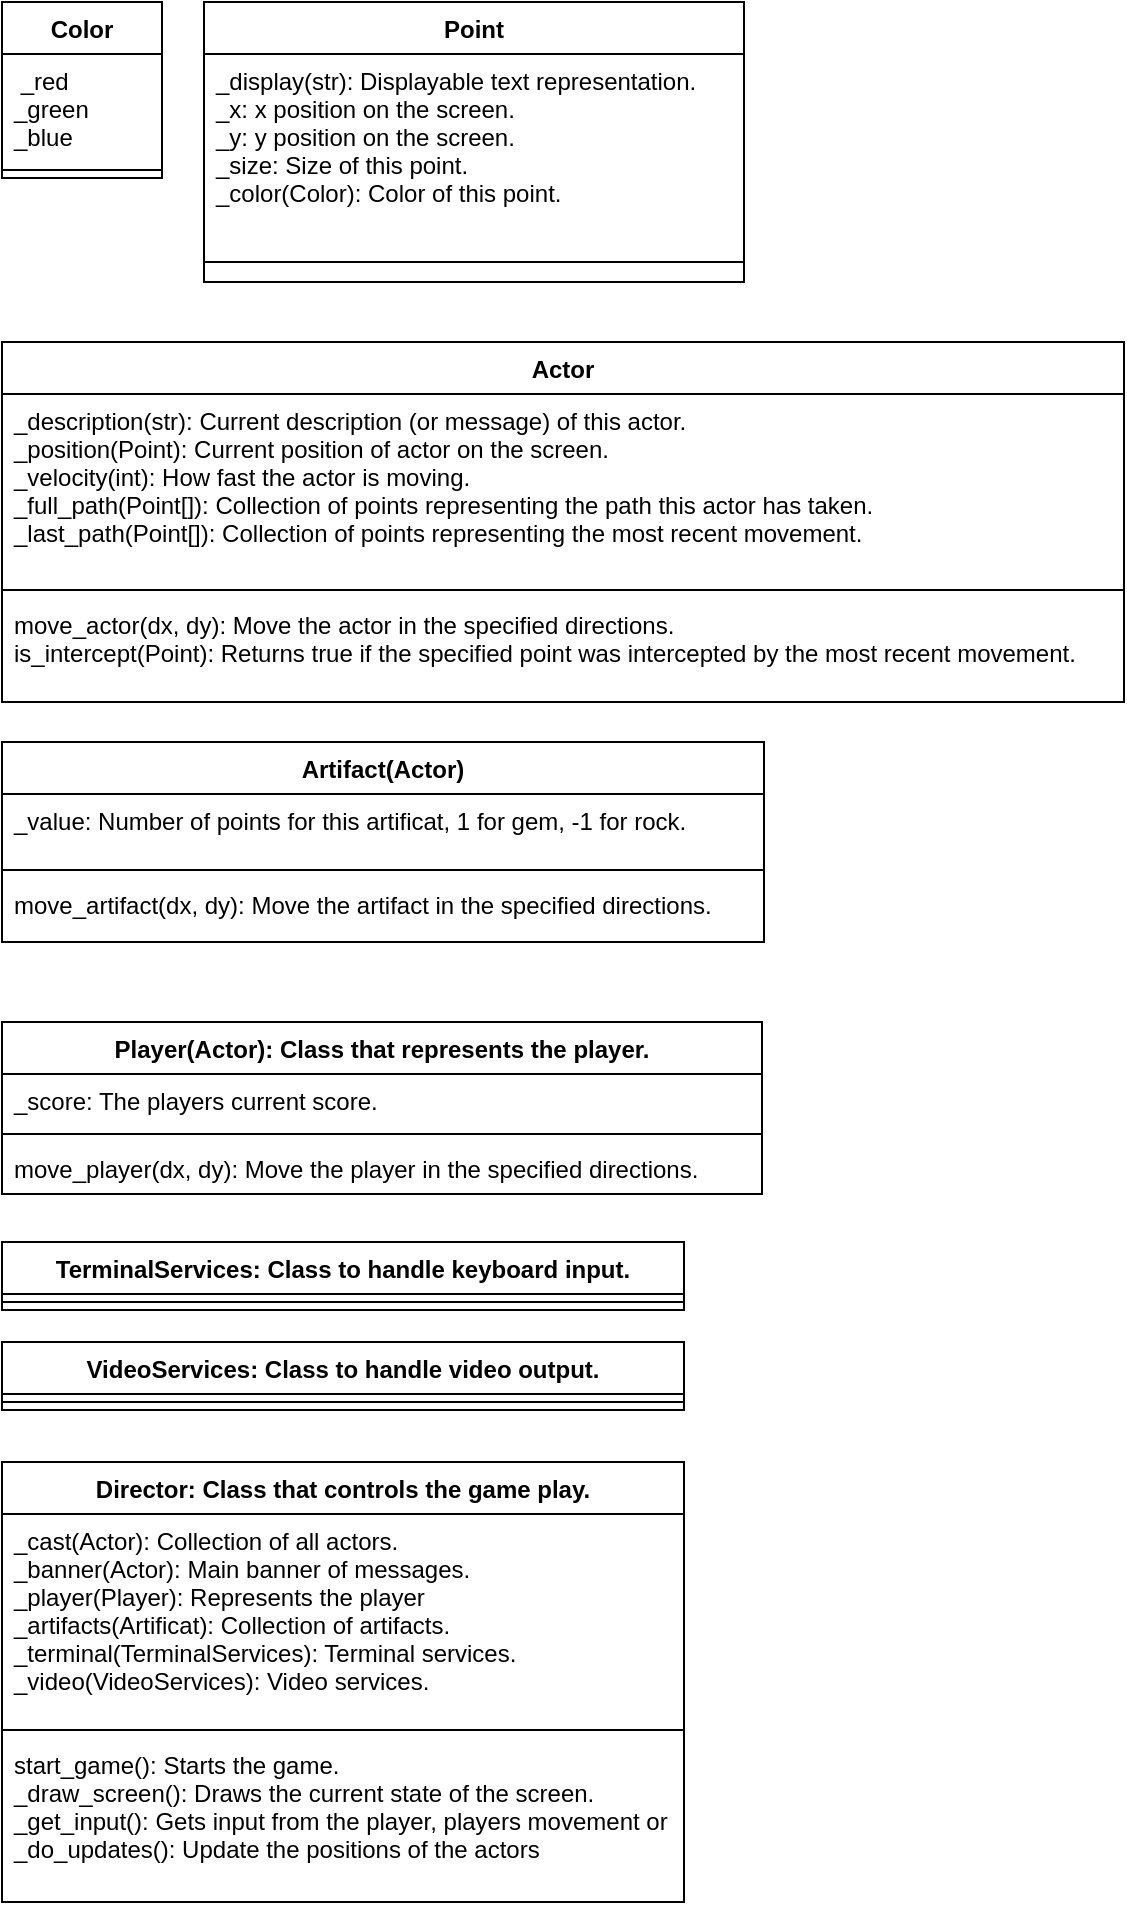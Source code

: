 <mxfile version="20.6.0"><diagram id="oXtyXGXzKOf1lHfIGbCs" name="Page-1"><mxGraphModel dx="718" dy="443" grid="1" gridSize="10" guides="1" tooltips="1" connect="1" arrows="1" fold="1" page="1" pageScale="1" pageWidth="850" pageHeight="1100" math="0" shadow="0"><root><mxCell id="0"/><mxCell id="1" parent="0"/><mxCell id="6TgLRD39MfZRra_FazDH-1" value="Color" style="swimlane;fontStyle=1;align=center;verticalAlign=top;childLayout=stackLayout;horizontal=1;startSize=26;horizontalStack=0;resizeParent=1;resizeParentMax=0;resizeLast=0;collapsible=1;marginBottom=0;" vertex="1" parent="1"><mxGeometry x="39" y="30" width="80" height="88" as="geometry"/></mxCell><mxCell id="6TgLRD39MfZRra_FazDH-2" value=" _red&#xA;_green&#xA;_blue&#xA;" style="text;strokeColor=none;fillColor=none;align=left;verticalAlign=top;spacingLeft=4;spacingRight=4;overflow=hidden;rotatable=0;points=[[0,0.5],[1,0.5]];portConstraint=eastwest;" vertex="1" parent="6TgLRD39MfZRra_FazDH-1"><mxGeometry y="26" width="80" height="54" as="geometry"/></mxCell><mxCell id="6TgLRD39MfZRra_FazDH-3" value="" style="line;strokeWidth=1;fillColor=none;align=left;verticalAlign=middle;spacingTop=-1;spacingLeft=3;spacingRight=3;rotatable=0;labelPosition=right;points=[];portConstraint=eastwest;strokeColor=inherit;" vertex="1" parent="6TgLRD39MfZRra_FazDH-1"><mxGeometry y="80" width="80" height="8" as="geometry"/></mxCell><mxCell id="6TgLRD39MfZRra_FazDH-5" value="Point" style="swimlane;fontStyle=1;align=center;verticalAlign=top;childLayout=stackLayout;horizontal=1;startSize=26;horizontalStack=0;resizeParent=1;resizeParentMax=0;resizeLast=0;collapsible=1;marginBottom=0;" vertex="1" parent="1"><mxGeometry x="140" y="30" width="270" height="140" as="geometry"><mxRectangle x="210" y="30" width="70" height="30" as="alternateBounds"/></mxGeometry></mxCell><mxCell id="6TgLRD39MfZRra_FazDH-6" value="_display(str): Displayable text representation.&#xA;_x: x position on the screen.&#xA;_y: y position on the screen.&#xA;_size: Size of this point.&#xA;_color(Color): Color of this point." style="text;strokeColor=none;fillColor=none;align=left;verticalAlign=top;spacingLeft=4;spacingRight=4;overflow=hidden;rotatable=0;points=[[0,0.5],[1,0.5]];portConstraint=eastwest;" vertex="1" parent="6TgLRD39MfZRra_FazDH-5"><mxGeometry y="26" width="270" height="94" as="geometry"/></mxCell><mxCell id="6TgLRD39MfZRra_FazDH-7" value="" style="line;strokeWidth=1;fillColor=none;align=left;verticalAlign=middle;spacingTop=-1;spacingLeft=3;spacingRight=3;rotatable=0;labelPosition=right;points=[];portConstraint=eastwest;strokeColor=inherit;" vertex="1" parent="6TgLRD39MfZRra_FazDH-5"><mxGeometry y="120" width="270" height="20" as="geometry"/></mxCell><mxCell id="6TgLRD39MfZRra_FazDH-11" value="Actor" style="swimlane;fontStyle=1;align=center;verticalAlign=top;childLayout=stackLayout;horizontal=1;startSize=26;horizontalStack=0;resizeParent=1;resizeParentMax=0;resizeLast=0;collapsible=1;marginBottom=0;" vertex="1" parent="1"><mxGeometry x="39" y="200" width="561" height="180" as="geometry"/></mxCell><mxCell id="6TgLRD39MfZRra_FazDH-12" value="_description(str): Current description (or message) of this actor.&#xA;_position(Point): Current position of actor on the screen.&#xA;_velocity(int): How fast the actor is moving.&#xA;_full_path(Point[]): Collection of points representing the path this actor has taken.&#xA;_last_path(Point[]): Collection of points representing the most recent movement." style="text;strokeColor=none;fillColor=none;align=left;verticalAlign=top;spacingLeft=4;spacingRight=4;overflow=hidden;rotatable=0;points=[[0,0.5],[1,0.5]];portConstraint=eastwest;" vertex="1" parent="6TgLRD39MfZRra_FazDH-11"><mxGeometry y="26" width="561" height="94" as="geometry"/></mxCell><mxCell id="6TgLRD39MfZRra_FazDH-13" value="" style="line;strokeWidth=1;fillColor=none;align=left;verticalAlign=middle;spacingTop=-1;spacingLeft=3;spacingRight=3;rotatable=0;labelPosition=right;points=[];portConstraint=eastwest;strokeColor=inherit;" vertex="1" parent="6TgLRD39MfZRra_FazDH-11"><mxGeometry y="120" width="561" height="8" as="geometry"/></mxCell><mxCell id="6TgLRD39MfZRra_FazDH-14" value="move_actor(dx, dy): Move the actor in the specified directions.&#xA;is_intercept(Point): Returns true if the specified point was intercepted by the most recent movement.&#xA;" style="text;strokeColor=none;fillColor=none;align=left;verticalAlign=top;spacingLeft=4;spacingRight=4;overflow=hidden;rotatable=0;points=[[0,0.5],[1,0.5]];portConstraint=eastwest;" vertex="1" parent="6TgLRD39MfZRra_FazDH-11"><mxGeometry y="128" width="561" height="52" as="geometry"/></mxCell><mxCell id="6TgLRD39MfZRra_FazDH-15" value="Artifact(Actor)" style="swimlane;fontStyle=1;align=center;verticalAlign=top;childLayout=stackLayout;horizontal=1;startSize=26;horizontalStack=0;resizeParent=1;resizeParentMax=0;resizeLast=0;collapsible=1;marginBottom=0;" vertex="1" parent="1"><mxGeometry x="39" y="400" width="381" height="100" as="geometry"/></mxCell><mxCell id="6TgLRD39MfZRra_FazDH-16" value="_value: Number of points for this artificat, 1 for gem, -1 for rock." style="text;strokeColor=none;fillColor=none;align=left;verticalAlign=top;spacingLeft=4;spacingRight=4;overflow=hidden;rotatable=0;points=[[0,0.5],[1,0.5]];portConstraint=eastwest;" vertex="1" parent="6TgLRD39MfZRra_FazDH-15"><mxGeometry y="26" width="381" height="34" as="geometry"/></mxCell><mxCell id="6TgLRD39MfZRra_FazDH-17" value="" style="line;strokeWidth=1;fillColor=none;align=left;verticalAlign=middle;spacingTop=-1;spacingLeft=3;spacingRight=3;rotatable=0;labelPosition=right;points=[];portConstraint=eastwest;strokeColor=inherit;" vertex="1" parent="6TgLRD39MfZRra_FazDH-15"><mxGeometry y="60" width="381" height="8" as="geometry"/></mxCell><mxCell id="6TgLRD39MfZRra_FazDH-18" value="move_artifact(dx, dy): Move the artifact in the specified directions." style="text;strokeColor=none;fillColor=none;align=left;verticalAlign=top;spacingLeft=4;spacingRight=4;overflow=hidden;rotatable=0;points=[[0,0.5],[1,0.5]];portConstraint=eastwest;" vertex="1" parent="6TgLRD39MfZRra_FazDH-15"><mxGeometry y="68" width="381" height="32" as="geometry"/></mxCell><mxCell id="6TgLRD39MfZRra_FazDH-19" value="Player(Actor): Class that represents the player." style="swimlane;fontStyle=1;align=center;verticalAlign=top;childLayout=stackLayout;horizontal=1;startSize=26;horizontalStack=0;resizeParent=1;resizeParentMax=0;resizeLast=0;collapsible=1;marginBottom=0;" vertex="1" parent="1"><mxGeometry x="39" y="540" width="380" height="86" as="geometry"/></mxCell><mxCell id="6TgLRD39MfZRra_FazDH-20" value="_score: The players current score." style="text;strokeColor=none;fillColor=none;align=left;verticalAlign=top;spacingLeft=4;spacingRight=4;overflow=hidden;rotatable=0;points=[[0,0.5],[1,0.5]];portConstraint=eastwest;" vertex="1" parent="6TgLRD39MfZRra_FazDH-19"><mxGeometry y="26" width="380" height="26" as="geometry"/></mxCell><mxCell id="6TgLRD39MfZRra_FazDH-21" value="" style="line;strokeWidth=1;fillColor=none;align=left;verticalAlign=middle;spacingTop=-1;spacingLeft=3;spacingRight=3;rotatable=0;labelPosition=right;points=[];portConstraint=eastwest;strokeColor=inherit;" vertex="1" parent="6TgLRD39MfZRra_FazDH-19"><mxGeometry y="52" width="380" height="8" as="geometry"/></mxCell><mxCell id="6TgLRD39MfZRra_FazDH-22" value="move_player(dx, dy): Move the player in the specified directions." style="text;strokeColor=none;fillColor=none;align=left;verticalAlign=top;spacingLeft=4;spacingRight=4;overflow=hidden;rotatable=0;points=[[0,0.5],[1,0.5]];portConstraint=eastwest;" vertex="1" parent="6TgLRD39MfZRra_FazDH-19"><mxGeometry y="60" width="380" height="26" as="geometry"/></mxCell><mxCell id="6TgLRD39MfZRra_FazDH-23" value="TerminalServices: Class to handle keyboard input.&#xA;" style="swimlane;fontStyle=1;align=center;verticalAlign=top;childLayout=stackLayout;horizontal=1;startSize=26;horizontalStack=0;resizeParent=1;resizeParentMax=0;resizeLast=0;collapsible=1;marginBottom=0;" vertex="1" parent="1"><mxGeometry x="39" y="650" width="341" height="34" as="geometry"/></mxCell><mxCell id="6TgLRD39MfZRra_FazDH-25" value="" style="line;strokeWidth=1;fillColor=none;align=left;verticalAlign=middle;spacingTop=-1;spacingLeft=3;spacingRight=3;rotatable=0;labelPosition=right;points=[];portConstraint=eastwest;strokeColor=inherit;" vertex="1" parent="6TgLRD39MfZRra_FazDH-23"><mxGeometry y="26" width="341" height="8" as="geometry"/></mxCell><mxCell id="6TgLRD39MfZRra_FazDH-27" value="VideoServices: Class to handle video output." style="swimlane;fontStyle=1;align=center;verticalAlign=top;childLayout=stackLayout;horizontal=1;startSize=26;horizontalStack=0;resizeParent=1;resizeParentMax=0;resizeLast=0;collapsible=1;marginBottom=0;" vertex="1" parent="1"><mxGeometry x="39" y="700" width="341" height="34" as="geometry"/></mxCell><mxCell id="6TgLRD39MfZRra_FazDH-29" value="" style="line;strokeWidth=1;fillColor=none;align=left;verticalAlign=middle;spacingTop=-1;spacingLeft=3;spacingRight=3;rotatable=0;labelPosition=right;points=[];portConstraint=eastwest;strokeColor=inherit;" vertex="1" parent="6TgLRD39MfZRra_FazDH-27"><mxGeometry y="26" width="341" height="8" as="geometry"/></mxCell><mxCell id="6TgLRD39MfZRra_FazDH-31" value="Director: Class that controls the game play." style="swimlane;fontStyle=1;align=center;verticalAlign=top;childLayout=stackLayout;horizontal=1;startSize=26;horizontalStack=0;resizeParent=1;resizeParentMax=0;resizeLast=0;collapsible=1;marginBottom=0;" vertex="1" parent="1"><mxGeometry x="39" y="760" width="341" height="220" as="geometry"/></mxCell><mxCell id="6TgLRD39MfZRra_FazDH-32" value="_cast(Actor): Collection of all actors.&#xA;_banner(Actor): Main banner of messages.&#xA;_player(Player): Represents the player&#xA;_artifacts(Artificat): Collection of artifacts.&#xA;_terminal(TerminalServices): Terminal services.&#xA;_video(VideoServices): Video services." style="text;strokeColor=none;fillColor=none;align=left;verticalAlign=top;spacingLeft=4;spacingRight=4;overflow=hidden;rotatable=0;points=[[0,0.5],[1,0.5]];portConstraint=eastwest;" vertex="1" parent="6TgLRD39MfZRra_FazDH-31"><mxGeometry y="26" width="341" height="104" as="geometry"/></mxCell><mxCell id="6TgLRD39MfZRra_FazDH-33" value="" style="line;strokeWidth=1;fillColor=none;align=left;verticalAlign=middle;spacingTop=-1;spacingLeft=3;spacingRight=3;rotatable=0;labelPosition=right;points=[];portConstraint=eastwest;strokeColor=inherit;" vertex="1" parent="6TgLRD39MfZRra_FazDH-31"><mxGeometry y="130" width="341" height="8" as="geometry"/></mxCell><mxCell id="6TgLRD39MfZRra_FazDH-34" value="start_game(): Starts the game.&#xA;_draw_screen(): Draws the current state of the screen.&#xA;_get_input(): Gets input from the player, players movement or key presses.&#xA;_do_updates(): Update the positions of the actors&#xA;&#xA;" style="text;strokeColor=none;fillColor=none;align=left;verticalAlign=top;spacingLeft=4;spacingRight=4;overflow=hidden;rotatable=0;points=[[0,0.5],[1,0.5]];portConstraint=eastwest;" vertex="1" parent="6TgLRD39MfZRra_FazDH-31"><mxGeometry y="138" width="341" height="82" as="geometry"/></mxCell></root></mxGraphModel></diagram></mxfile>